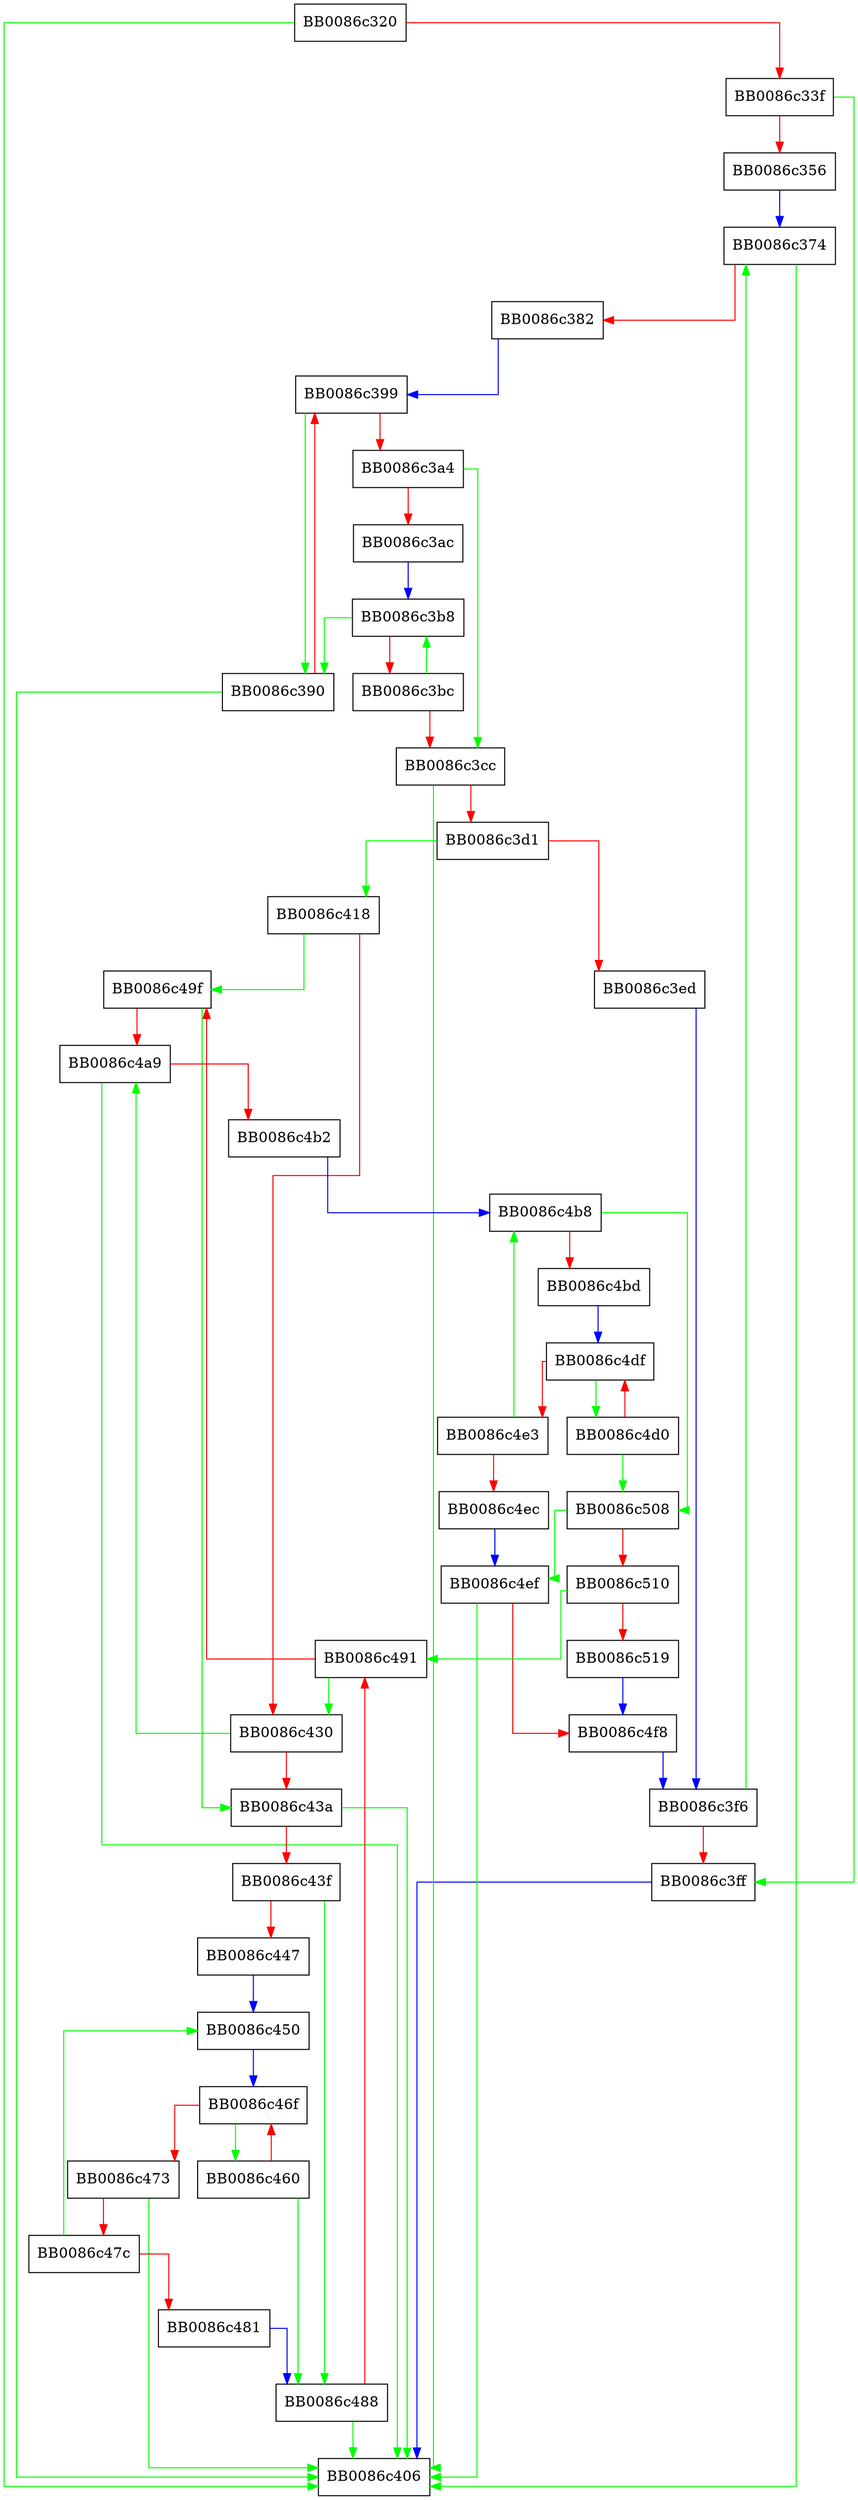 digraph __correctly_grouped_prefixmb {
  node [shape="box"];
  graph [splines=ortho];
  BB0086c320 -> BB0086c406 [color="green"];
  BB0086c320 -> BB0086c33f [color="red"];
  BB0086c33f -> BB0086c3ff [color="green"];
  BB0086c33f -> BB0086c356 [color="red"];
  BB0086c356 -> BB0086c374 [color="blue"];
  BB0086c374 -> BB0086c406 [color="green"];
  BB0086c374 -> BB0086c382 [color="red"];
  BB0086c382 -> BB0086c399 [color="blue"];
  BB0086c390 -> BB0086c406 [color="green"];
  BB0086c390 -> BB0086c399 [color="red"];
  BB0086c399 -> BB0086c390 [color="green"];
  BB0086c399 -> BB0086c3a4 [color="red"];
  BB0086c3a4 -> BB0086c3cc [color="green"];
  BB0086c3a4 -> BB0086c3ac [color="red"];
  BB0086c3ac -> BB0086c3b8 [color="blue"];
  BB0086c3b8 -> BB0086c390 [color="green"];
  BB0086c3b8 -> BB0086c3bc [color="red"];
  BB0086c3bc -> BB0086c3b8 [color="green"];
  BB0086c3bc -> BB0086c3cc [color="red"];
  BB0086c3cc -> BB0086c406 [color="green"];
  BB0086c3cc -> BB0086c3d1 [color="red"];
  BB0086c3d1 -> BB0086c418 [color="green"];
  BB0086c3d1 -> BB0086c3ed [color="red"];
  BB0086c3ed -> BB0086c3f6 [color="blue"];
  BB0086c3f6 -> BB0086c374 [color="green"];
  BB0086c3f6 -> BB0086c3ff [color="red"];
  BB0086c3ff -> BB0086c406 [color="blue"];
  BB0086c418 -> BB0086c49f [color="green"];
  BB0086c418 -> BB0086c430 [color="red"];
  BB0086c430 -> BB0086c4a9 [color="green"];
  BB0086c430 -> BB0086c43a [color="red"];
  BB0086c43a -> BB0086c406 [color="green"];
  BB0086c43a -> BB0086c43f [color="red"];
  BB0086c43f -> BB0086c488 [color="green"];
  BB0086c43f -> BB0086c447 [color="red"];
  BB0086c447 -> BB0086c450 [color="blue"];
  BB0086c450 -> BB0086c46f [color="blue"];
  BB0086c460 -> BB0086c488 [color="green"];
  BB0086c460 -> BB0086c46f [color="red"];
  BB0086c46f -> BB0086c460 [color="green"];
  BB0086c46f -> BB0086c473 [color="red"];
  BB0086c473 -> BB0086c406 [color="green"];
  BB0086c473 -> BB0086c47c [color="red"];
  BB0086c47c -> BB0086c450 [color="green"];
  BB0086c47c -> BB0086c481 [color="red"];
  BB0086c481 -> BB0086c488 [color="blue"];
  BB0086c488 -> BB0086c406 [color="green"];
  BB0086c488 -> BB0086c491 [color="red"];
  BB0086c491 -> BB0086c430 [color="green"];
  BB0086c491 -> BB0086c49f [color="red"];
  BB0086c49f -> BB0086c43a [color="green"];
  BB0086c49f -> BB0086c4a9 [color="red"];
  BB0086c4a9 -> BB0086c406 [color="green"];
  BB0086c4a9 -> BB0086c4b2 [color="red"];
  BB0086c4b2 -> BB0086c4b8 [color="blue"];
  BB0086c4b8 -> BB0086c508 [color="green"];
  BB0086c4b8 -> BB0086c4bd [color="red"];
  BB0086c4bd -> BB0086c4df [color="blue"];
  BB0086c4d0 -> BB0086c508 [color="green"];
  BB0086c4d0 -> BB0086c4df [color="red"];
  BB0086c4df -> BB0086c4d0 [color="green"];
  BB0086c4df -> BB0086c4e3 [color="red"];
  BB0086c4e3 -> BB0086c4b8 [color="green"];
  BB0086c4e3 -> BB0086c4ec [color="red"];
  BB0086c4ec -> BB0086c4ef [color="blue"];
  BB0086c4ef -> BB0086c406 [color="green"];
  BB0086c4ef -> BB0086c4f8 [color="red"];
  BB0086c4f8 -> BB0086c3f6 [color="blue"];
  BB0086c508 -> BB0086c4ef [color="green"];
  BB0086c508 -> BB0086c510 [color="red"];
  BB0086c510 -> BB0086c491 [color="green"];
  BB0086c510 -> BB0086c519 [color="red"];
  BB0086c519 -> BB0086c4f8 [color="blue"];
}